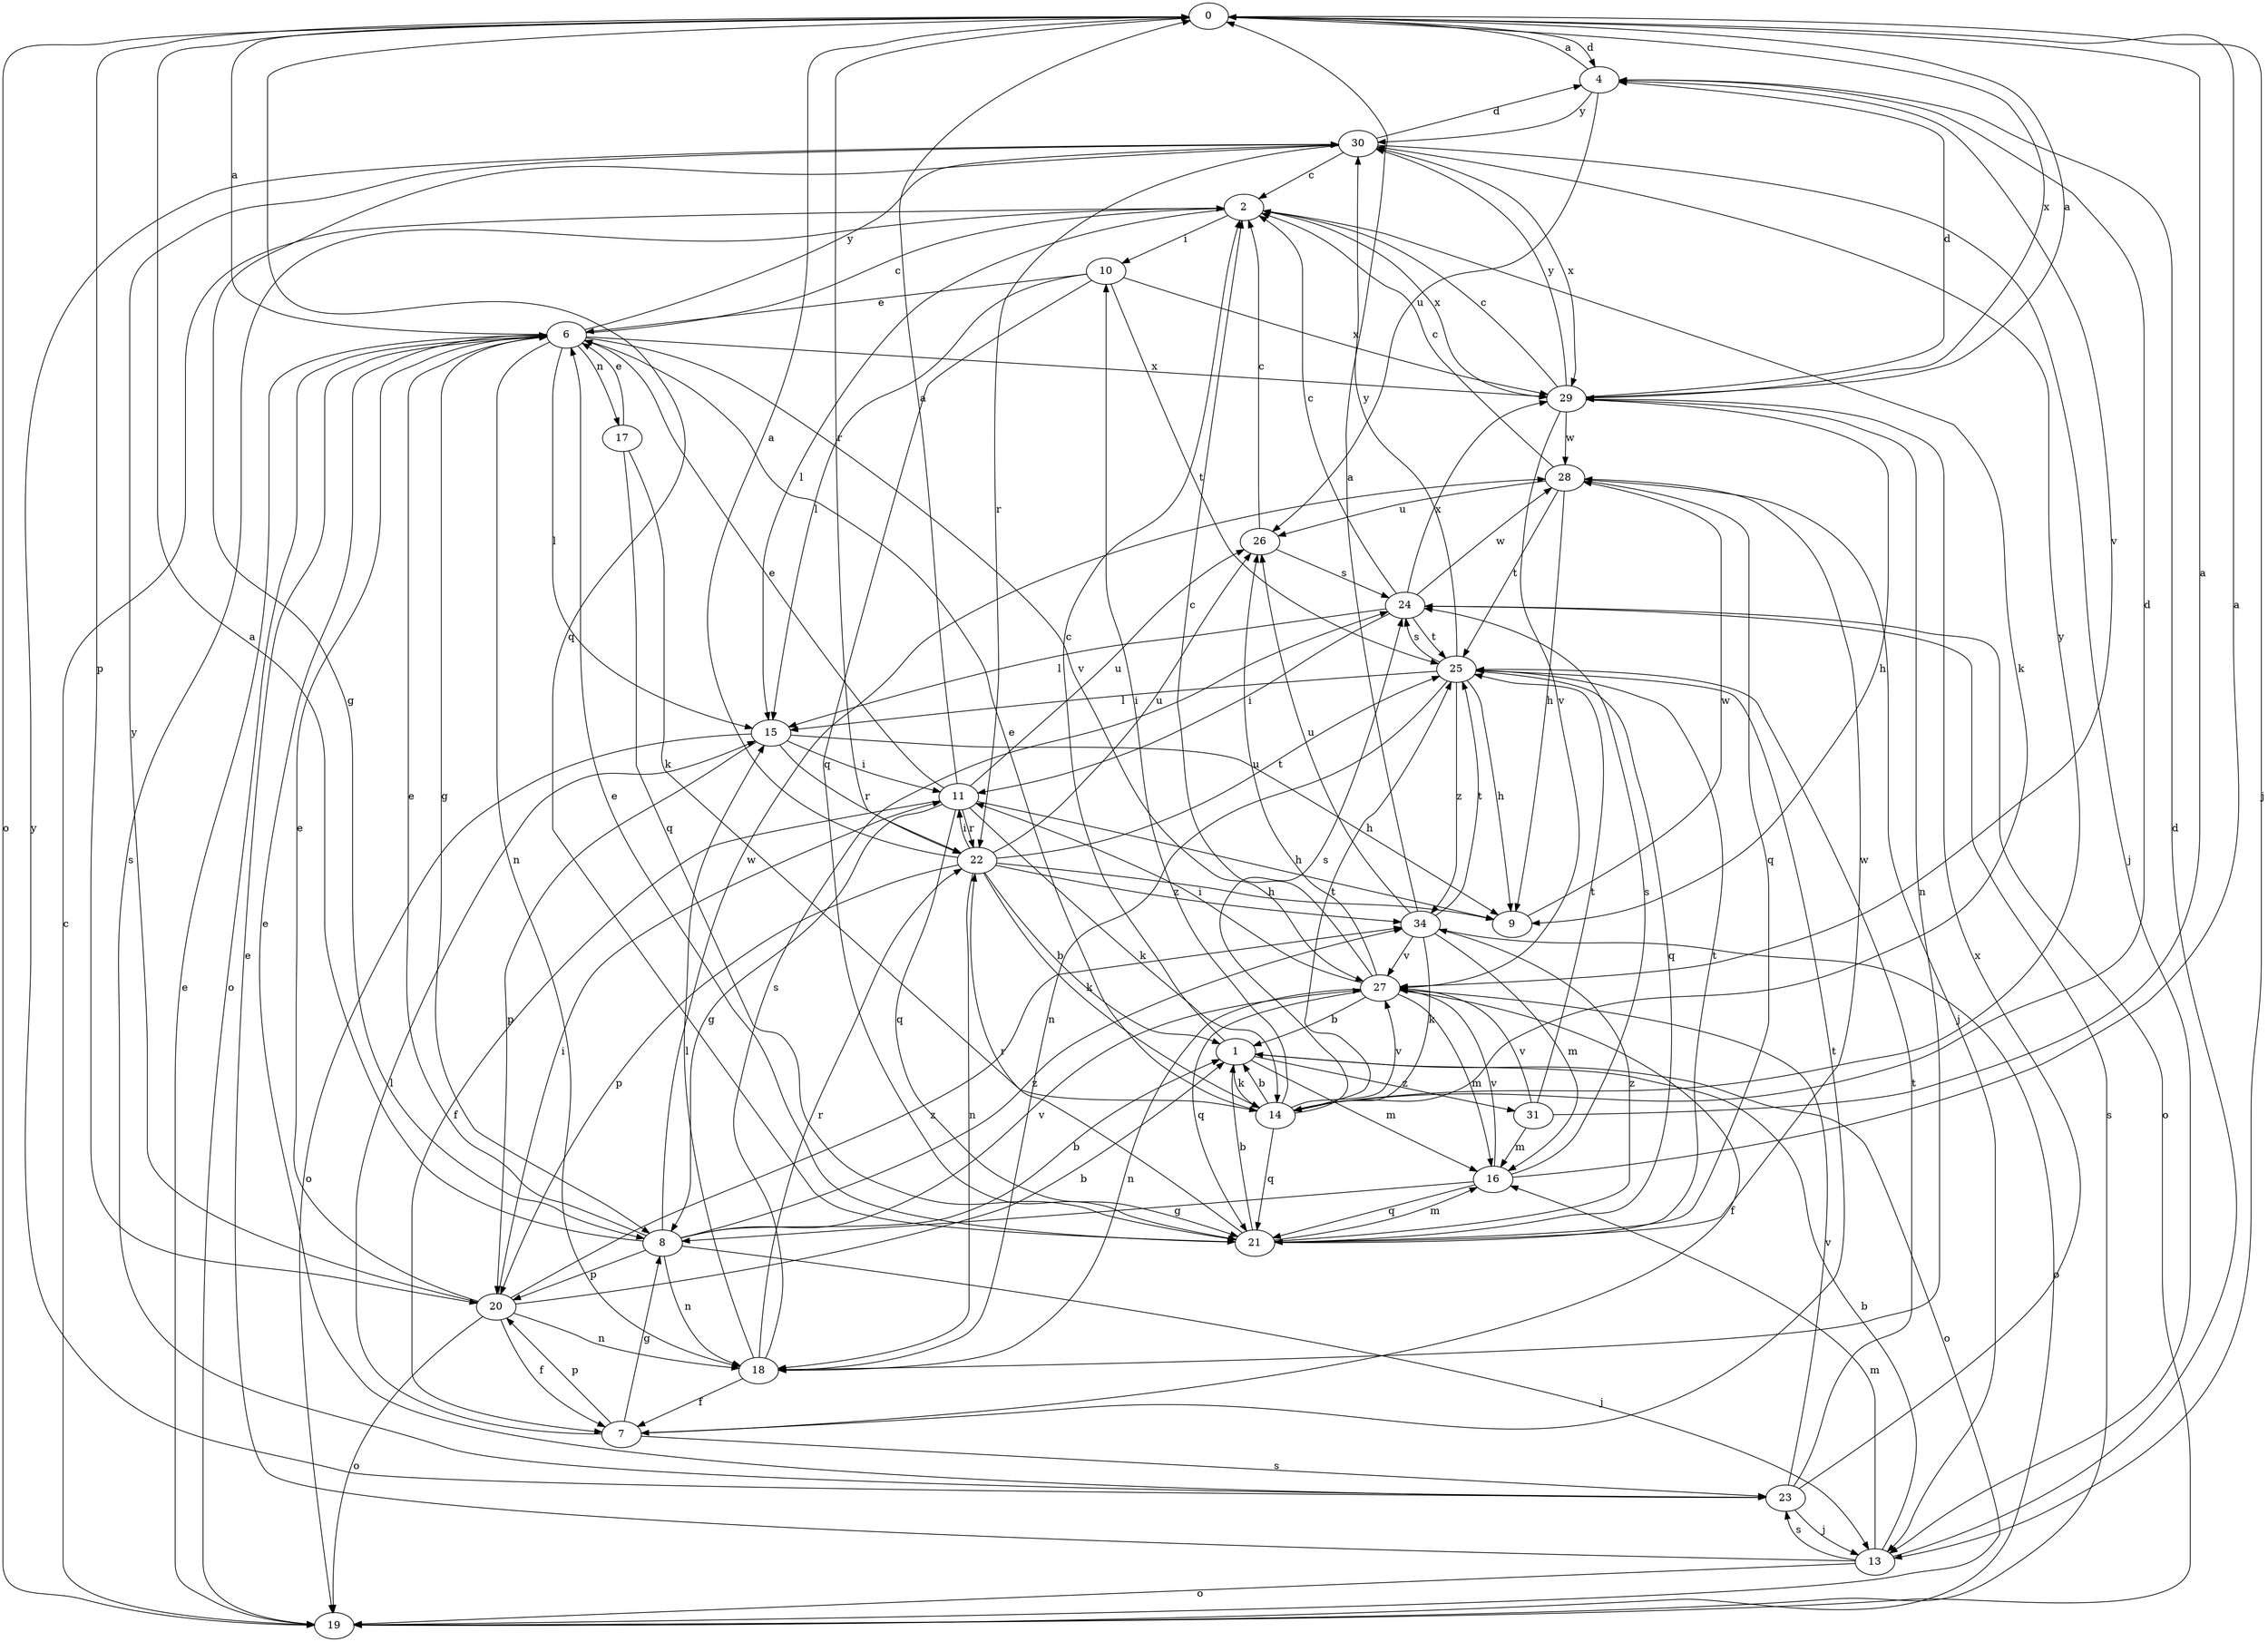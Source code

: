 strict digraph  {
0;
1;
2;
4;
6;
7;
8;
9;
10;
11;
13;
14;
15;
16;
17;
18;
19;
20;
21;
22;
23;
24;
25;
26;
27;
28;
29;
30;
31;
34;
0 -> 4  [label=d];
0 -> 13  [label=j];
0 -> 19  [label=o];
0 -> 20  [label=p];
0 -> 21  [label=q];
0 -> 22  [label=r];
0 -> 29  [label=x];
1 -> 2  [label=c];
1 -> 14  [label=k];
1 -> 16  [label=m];
1 -> 19  [label=o];
1 -> 31  [label=z];
2 -> 10  [label=i];
2 -> 14  [label=k];
2 -> 15  [label=l];
2 -> 23  [label=s];
2 -> 29  [label=x];
4 -> 0  [label=a];
4 -> 26  [label=u];
4 -> 27  [label=v];
4 -> 30  [label=y];
6 -> 0  [label=a];
6 -> 2  [label=c];
6 -> 8  [label=g];
6 -> 15  [label=l];
6 -> 17  [label=n];
6 -> 18  [label=n];
6 -> 19  [label=o];
6 -> 27  [label=v];
6 -> 29  [label=x];
6 -> 30  [label=y];
7 -> 8  [label=g];
7 -> 15  [label=l];
7 -> 20  [label=p];
7 -> 23  [label=s];
7 -> 25  [label=t];
8 -> 0  [label=a];
8 -> 1  [label=b];
8 -> 6  [label=e];
8 -> 13  [label=j];
8 -> 18  [label=n];
8 -> 20  [label=p];
8 -> 27  [label=v];
8 -> 28  [label=w];
8 -> 34  [label=z];
9 -> 28  [label=w];
10 -> 6  [label=e];
10 -> 15  [label=l];
10 -> 21  [label=q];
10 -> 25  [label=t];
10 -> 29  [label=x];
11 -> 0  [label=a];
11 -> 6  [label=e];
11 -> 7  [label=f];
11 -> 8  [label=g];
11 -> 9  [label=h];
11 -> 14  [label=k];
11 -> 21  [label=q];
11 -> 22  [label=r];
11 -> 26  [label=u];
13 -> 1  [label=b];
13 -> 4  [label=d];
13 -> 6  [label=e];
13 -> 16  [label=m];
13 -> 19  [label=o];
13 -> 23  [label=s];
14 -> 1  [label=b];
14 -> 4  [label=d];
14 -> 6  [label=e];
14 -> 10  [label=i];
14 -> 21  [label=q];
14 -> 24  [label=s];
14 -> 25  [label=t];
14 -> 27  [label=v];
14 -> 30  [label=y];
15 -> 9  [label=h];
15 -> 11  [label=i];
15 -> 19  [label=o];
15 -> 20  [label=p];
15 -> 22  [label=r];
16 -> 0  [label=a];
16 -> 8  [label=g];
16 -> 21  [label=q];
16 -> 24  [label=s];
16 -> 27  [label=v];
17 -> 6  [label=e];
17 -> 14  [label=k];
17 -> 21  [label=q];
18 -> 7  [label=f];
18 -> 15  [label=l];
18 -> 22  [label=r];
18 -> 24  [label=s];
19 -> 2  [label=c];
19 -> 6  [label=e];
19 -> 24  [label=s];
20 -> 1  [label=b];
20 -> 6  [label=e];
20 -> 7  [label=f];
20 -> 11  [label=i];
20 -> 18  [label=n];
20 -> 19  [label=o];
20 -> 30  [label=y];
20 -> 34  [label=z];
21 -> 1  [label=b];
21 -> 6  [label=e];
21 -> 16  [label=m];
21 -> 22  [label=r];
21 -> 25  [label=t];
21 -> 28  [label=w];
21 -> 34  [label=z];
22 -> 0  [label=a];
22 -> 1  [label=b];
22 -> 9  [label=h];
22 -> 11  [label=i];
22 -> 14  [label=k];
22 -> 18  [label=n];
22 -> 20  [label=p];
22 -> 25  [label=t];
22 -> 26  [label=u];
22 -> 34  [label=z];
23 -> 6  [label=e];
23 -> 13  [label=j];
23 -> 25  [label=t];
23 -> 27  [label=v];
23 -> 29  [label=x];
23 -> 30  [label=y];
24 -> 2  [label=c];
24 -> 11  [label=i];
24 -> 15  [label=l];
24 -> 19  [label=o];
24 -> 25  [label=t];
24 -> 28  [label=w];
24 -> 29  [label=x];
25 -> 9  [label=h];
25 -> 15  [label=l];
25 -> 18  [label=n];
25 -> 21  [label=q];
25 -> 24  [label=s];
25 -> 30  [label=y];
25 -> 34  [label=z];
26 -> 2  [label=c];
26 -> 24  [label=s];
27 -> 1  [label=b];
27 -> 2  [label=c];
27 -> 7  [label=f];
27 -> 11  [label=i];
27 -> 16  [label=m];
27 -> 18  [label=n];
27 -> 21  [label=q];
27 -> 26  [label=u];
28 -> 2  [label=c];
28 -> 9  [label=h];
28 -> 13  [label=j];
28 -> 21  [label=q];
28 -> 25  [label=t];
28 -> 26  [label=u];
29 -> 0  [label=a];
29 -> 2  [label=c];
29 -> 4  [label=d];
29 -> 9  [label=h];
29 -> 18  [label=n];
29 -> 27  [label=v];
29 -> 28  [label=w];
29 -> 30  [label=y];
30 -> 2  [label=c];
30 -> 4  [label=d];
30 -> 8  [label=g];
30 -> 13  [label=j];
30 -> 22  [label=r];
30 -> 29  [label=x];
31 -> 0  [label=a];
31 -> 16  [label=m];
31 -> 25  [label=t];
31 -> 27  [label=v];
34 -> 0  [label=a];
34 -> 14  [label=k];
34 -> 16  [label=m];
34 -> 19  [label=o];
34 -> 25  [label=t];
34 -> 26  [label=u];
34 -> 27  [label=v];
}
